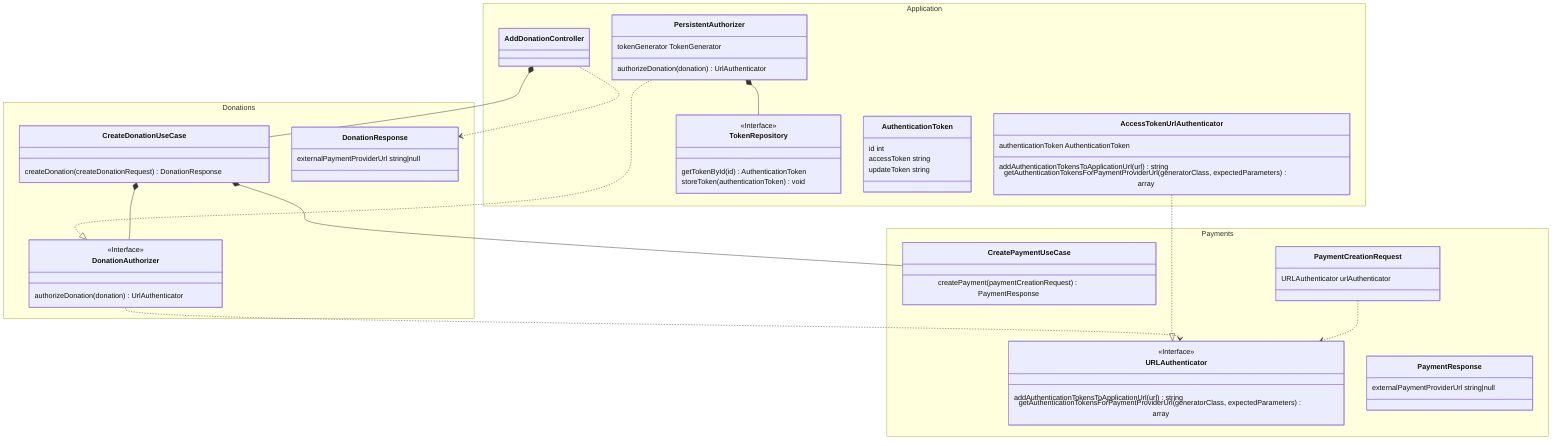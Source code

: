 classDiagram

  AddDonationController *-- CreateDonationUseCase
  AddDonationController ..> DonationResponse
  AccessTokenUrlAuthenticator ..|> URLAuthenticator
  PersistentAuthorizer ..|> DonationAuthorizer

  CreateDonationUseCase *-- CreatePaymentUseCase
  CreateDonationUseCase *-- DonationAuthorizer
  DonationAuthorizer ..> URLAuthenticator
  PersistentAuthorizer *-- TokenRepository

  PaymentCreationRequest ..> URLAuthenticator

  namespace Application {
    class AddDonationController {
      
    }

    class AccessTokenUrlAuthenticator {
      authenticationToken AuthenticationToken
      addAuthenticationTokensToApplicationUrl(url) string
      getAuthenticationTokensForPaymentProviderUrl(generatorClass, expectedParameters) array
    }

    class PersistentAuthorizer {
      tokenGenerator TokenGenerator
      authorizeDonation(donation) UrlAuthenticator
    }

    class TokenRepository {
      <<Interface>>
      getTokenById(id) AuthenticationToken
      storeToken(authenticationToken) void
    }

    class AuthenticationToken {
      id int
      accessToken string
      updateToken string
    }

  }
  
  namespace Donations {

    class DonationAuthorizer {
      <<Interface>>
      authorizeDonation(donation) UrlAuthenticator
    }

    class DonationResponse {
      externalPaymentProviderUrl string|null
    }

    class CreateDonationUseCase {
      createDonation(createDonationRequest) DonationResponse
    }
  }
  namespace Payments {

    class URLAuthenticator {
      <<Interface>>
      addAuthenticationTokensToApplicationUrl(url) string
      getAuthenticationTokensForPaymentProviderUrl(generatorClass, expectedParameters) array
    }
    class PaymentCreationRequest {
      URLAuthenticator urlAuthenticator
    }

    class PaymentResponse {
      externalPaymentProviderUrl string|null
    }

    class CreatePaymentUseCase {
      createPayment(paymentCreationRequest) PaymentResponse
    }

  }